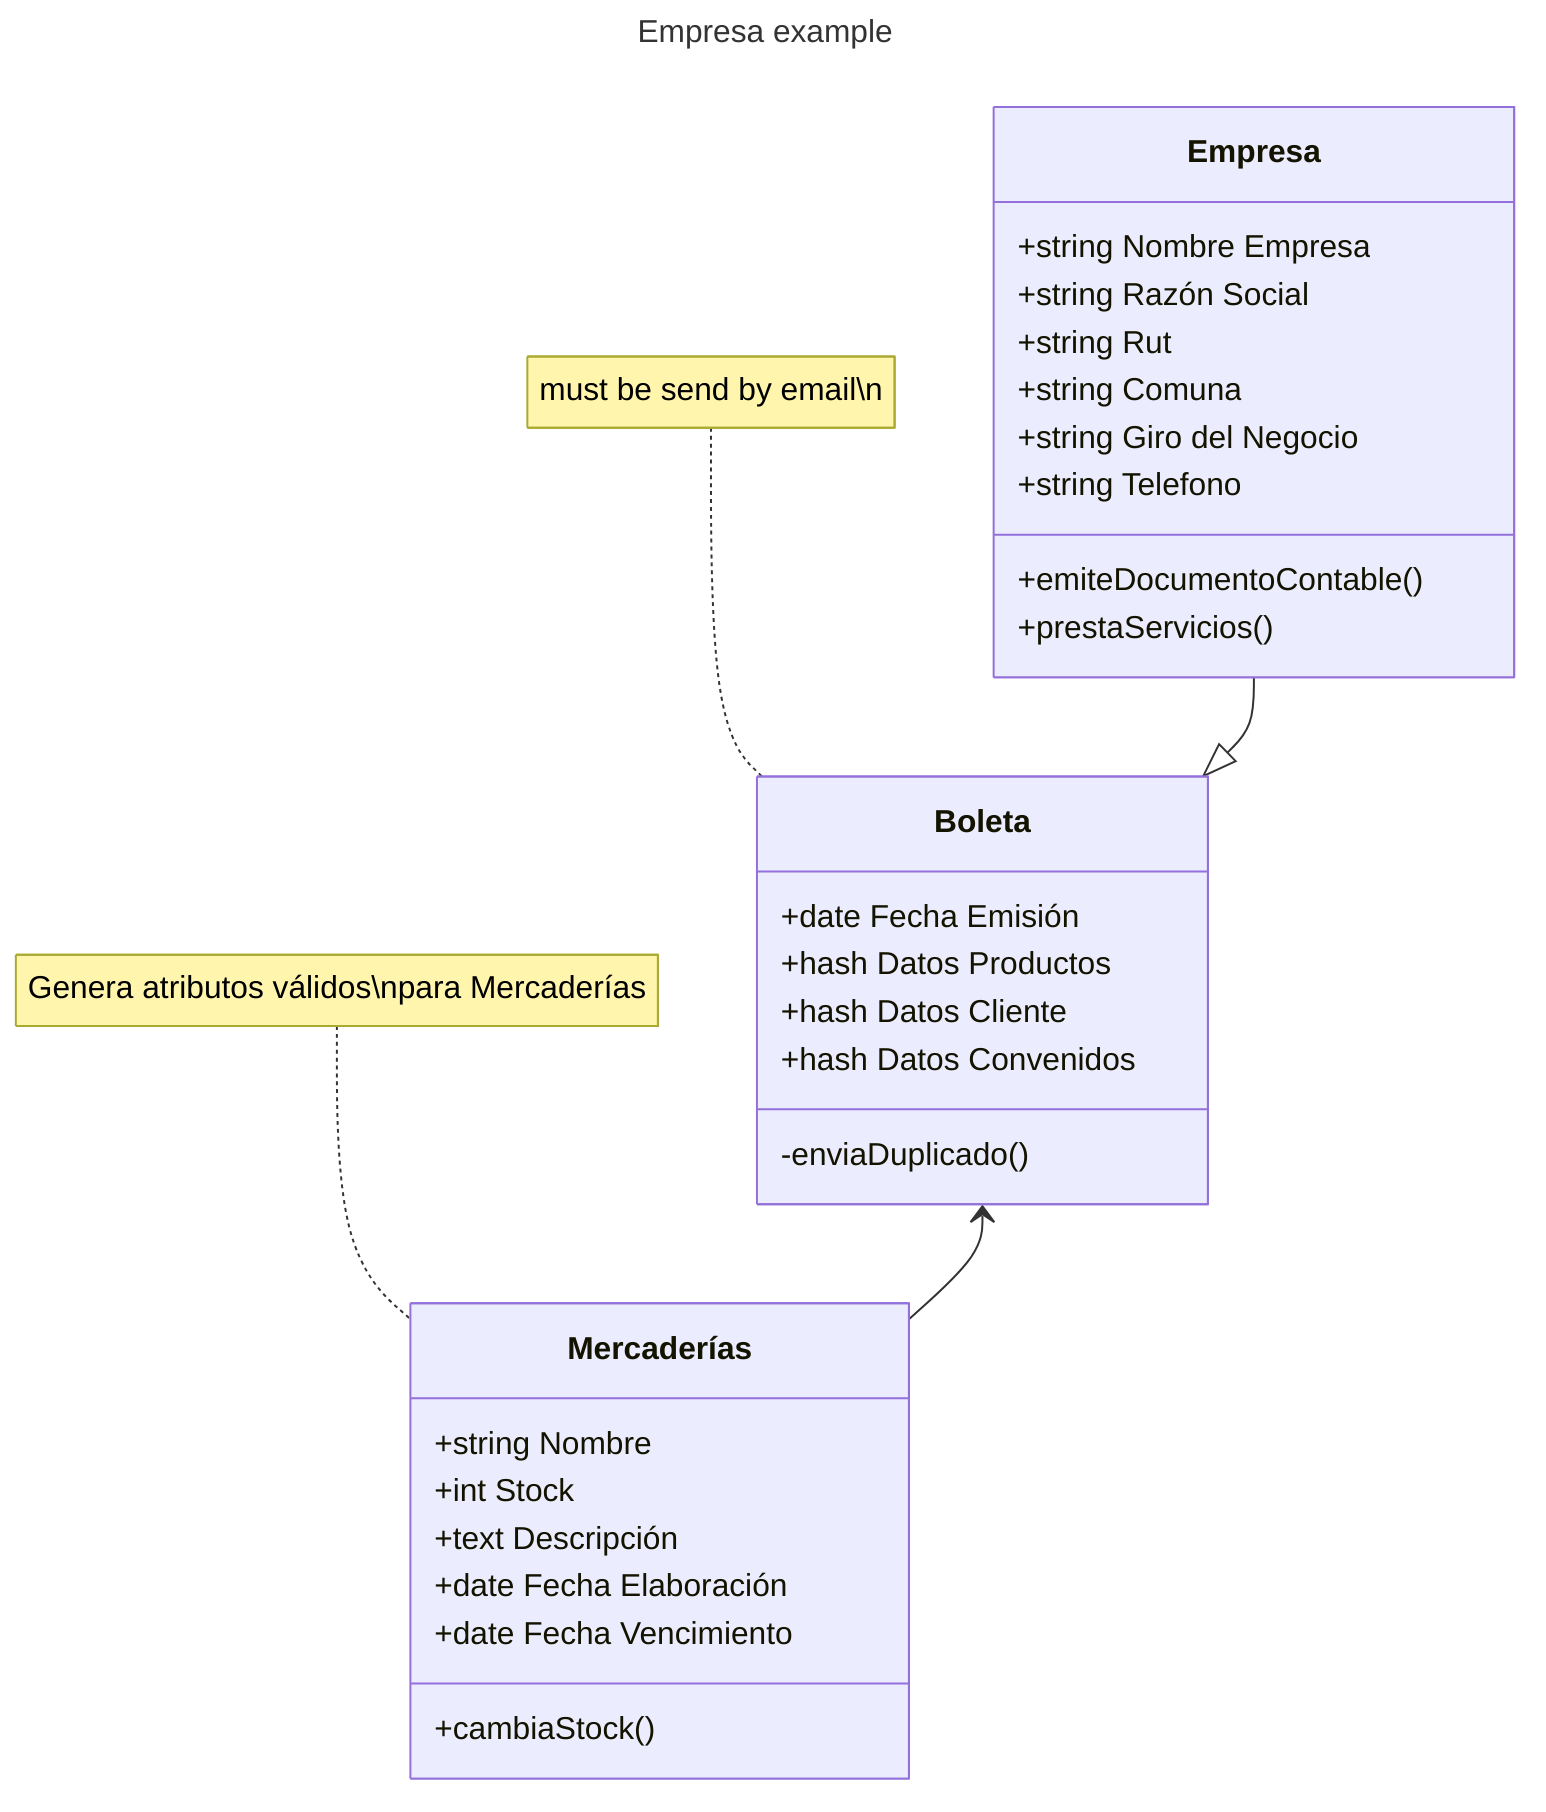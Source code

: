 ---
title: Empresa example
---
classDiagram
    Boleta <-- Mercaderías
    note for Mercaderías "Genera atributos válidos\npara Mercaderías"
    note for Boleta "must be send by email\n"
    Empresa --|> Boleta
    Empresa: +string Nombre Empresa
    Empresa: +string Razón Social
    Empresa: +string Rut
    Empresa: +string Comuna
    Empresa: +string Giro del Negocio
    Empresa: +string Telefono

    Empresa: +emiteDocumentoContable()
    Empresa: +prestaServicios()
    class Mercaderías{
        +string Nombre
        +int Stock
        +text Descripción
        +date Fecha Elaboración
        +date Fecha Vencimiento
        +cambiaStock()
    }
    class Boleta{
        +date Fecha Emisión
        +hash Datos Productos
        +hash Datos Cliente
        +hash Datos Convenidos
        -enviaDuplicado()
    }
